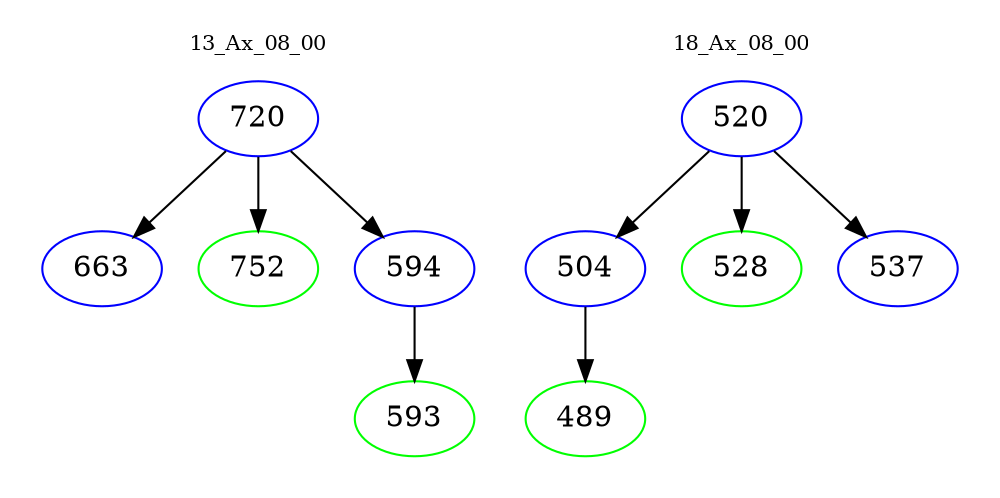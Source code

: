 digraph{
subgraph cluster_0 {
color = white
label = "13_Ax_08_00";
fontsize=10;
T0_720 [label="720", color="blue"]
T0_720 -> T0_663 [color="black"]
T0_663 [label="663", color="blue"]
T0_720 -> T0_752 [color="black"]
T0_752 [label="752", color="green"]
T0_720 -> T0_594 [color="black"]
T0_594 [label="594", color="blue"]
T0_594 -> T0_593 [color="black"]
T0_593 [label="593", color="green"]
}
subgraph cluster_1 {
color = white
label = "18_Ax_08_00";
fontsize=10;
T1_520 [label="520", color="blue"]
T1_520 -> T1_504 [color="black"]
T1_504 [label="504", color="blue"]
T1_504 -> T1_489 [color="black"]
T1_489 [label="489", color="green"]
T1_520 -> T1_528 [color="black"]
T1_528 [label="528", color="green"]
T1_520 -> T1_537 [color="black"]
T1_537 [label="537", color="blue"]
}
}
